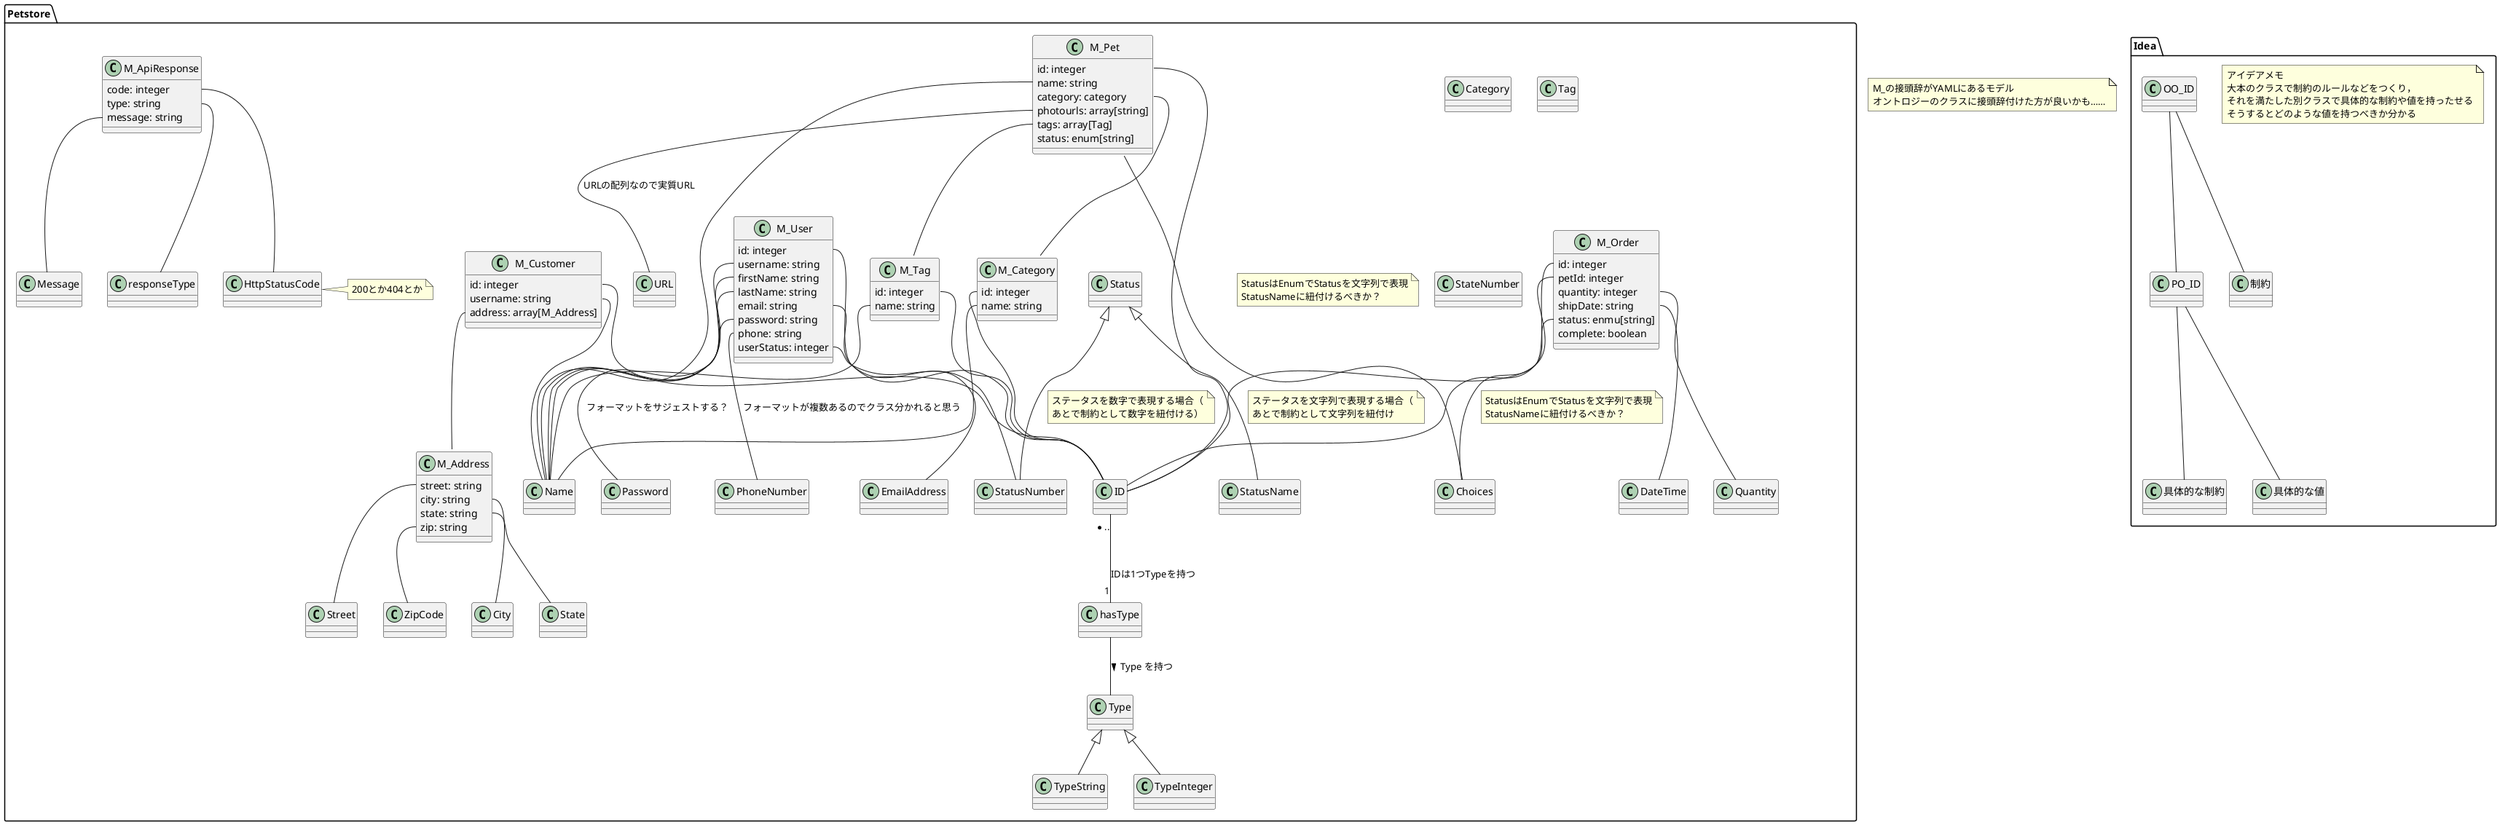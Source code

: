 @startuml Petstore API

note as N1
M_の接頭辞がYAMLにあるモデル
オントロジーのクラスに接頭辞付けた方が良いかも……
end note
namespace Petstore {

    class ID{}
    class Name{}
    class Category{}
    class URL{}
    class Tag{}
    class Status{}
    class StatusName{}

    Status <|-- StatusName
    note right on link
    ステータスを文字列で表現する場合（
    あとで制約として文字列を紐付け
    end note

    Class StatusNumber{}

    Status <|-- StatusNumber
    note right on link
    ステータスを数字で表現する場合（
    あとで制約として数字を紐付ける）
    end note

    class EmailAddress{}
    class Password{}
    class PhoneNumber{}
    class StateNumber{}
    class Quantity{}
    class Choices{}
    class DateTime{}
    class Street{}
    class City{}
    class State{}
    class ZipCode{}
    class HttpStatusCode{}
    note right of HttpStatusCode
    200とか404とか
    end note
    class responseType{}
    class Message{}

    class Type{}
    class TypeString{}
    class TypeInteger{}
    Type <|-- TypeString
    Type <|-- TypeInteger

    class hasType{}

    ID "*.." -- "1" hasType : IDは1つTypeを持つ
    hasType -- Type : Type を持つ >

    class M_Pet{
        id: integer
        name: string
        category: category
        photourls: array[string]
        tags: array[Tag]
        status: enum[string]
    }

    M_Pet::id -- ID
    M_Pet::name -- Name
    M_Pet::category -- M_Category
    M_Pet::photourls -- URL: "URLの配列なので実質URL"
    M_Pet::tags -- M_Tag
    M_Pet::Status -- Choices
    note right on link
    StatusはEnumでStatusを文字列で表現
    StatusNameに紐付けるべきか？
    end note

    class M_Category{
        id: integer
        name: string
    }

    M_Category::id -- ID
    M_Category::name -- Name

    class M_Tag{
        id: integer
        name: string
    }

    M_Tag::id -- ID
    M_Tag::name -- Name

    class M_User{
        id: integer
        username: string
        firstName: string
        lastName: string
        email: string
        password: string
        phone: string
        userStatus: integer
    }

    M_User::id -- ID
    M_User::username -- Name
    M_User::firstName -- Name
    M_User::lastName --Name
    M_User::email -- EmailAddress
    M_User::password -- Password : フォーマットをサジェストする？
    M_User::phone -- PhoneNumber : フォーマットが複数あるのでクラス分かれると思う
    M_User::userStatus -- StatusNumber

    class M_Order{
        id: integer
        petId: integer
        quantity: integer
        shipDate: string
        status: enmu[string]
        complete: boolean
    }
    note right of M_Order::complate
    booleanはbooleanな気がする
    注文が完了したかだろうけど……
    end note

    M_Order::id -- ID
    M_Order::petId -- ID
    M_Order::quantity -- Quantity
    M_Order::shipDate -- DateTime
    M_Order::status -- Choices
    note right on link
    StatusはEnumでStatusを文字列で表現
    StatusNameに紐付けるべきか？
    end note

    class M_Customer{
        id: integer
        username: string
        address: array[M_Address]
    }

    M_Customer::id -- ID
    M_Customer::username -- Name
    M_Customer::address -- M_Address

    class M_Address{
        street: string
        city: string
        state: string
        zip: string
    }

    M_Address::street -- Street
    M_Address::city -- City
    M_Address::state -- State
    M_Address::zip -- ZipCode

    class M_ApiResponse{
        code: integer
        type: string
        message: string
    }

    M_ApiResponse::code -- HttpStatusCode
    M_ApiResponse::type -- responseType
    M_ApiResponse::message -- Message


}

namespace Idea{
    note as idea_n1
        アイデアメモ
        大本のクラスで制約のルールなどをつくり，
        それを満たした別クラスで具体的な制約や値を持ったせる
        そうするとどのような値を持つべきか分かる
    end note
    class OO_ID{}
    class PO_ID{}
    class 制約{}
    class 具体的な制約{}
    class 具体的な値{}
    OO_ID -- PO_ID

    OO_ID -- 制約
    PO_ID -- 具体的な制約
    PO_ID -- 具体的な値
}
@enduml